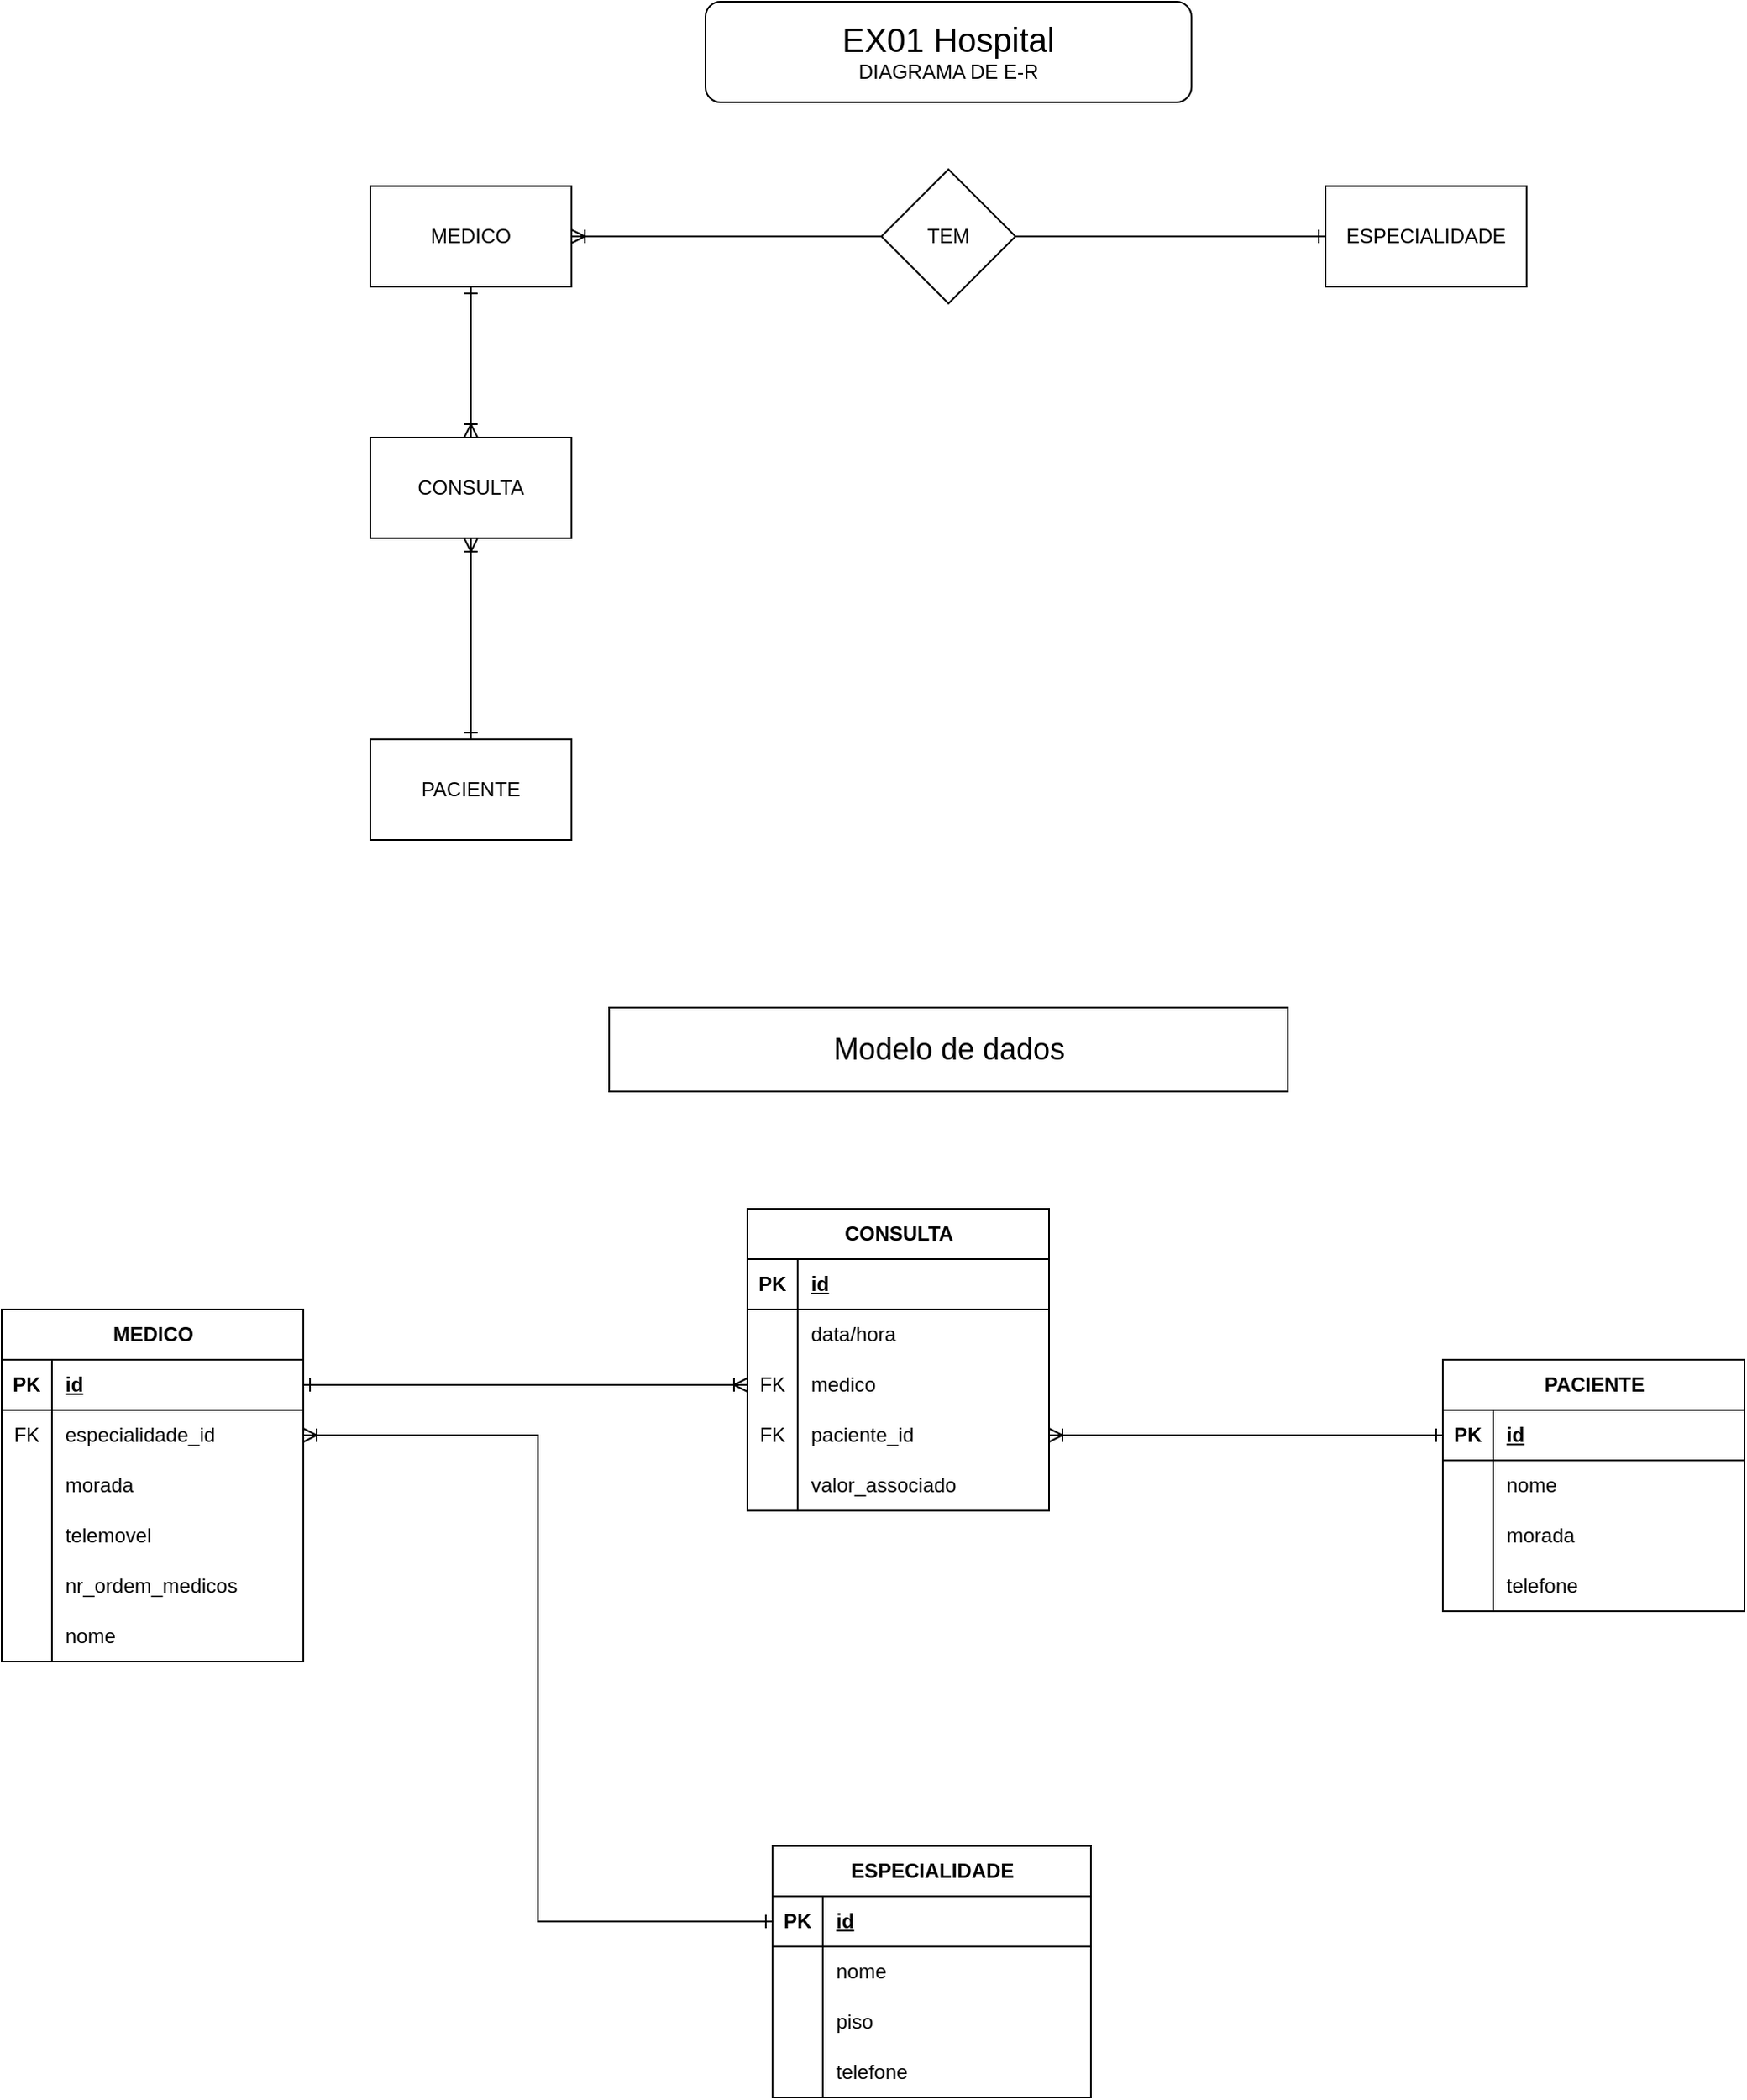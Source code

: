 <mxfile version="24.0.4" type="device">
  <diagram name="Página-1" id="3PooS2T-QB157L4cgLjG">
    <mxGraphModel dx="1434" dy="772" grid="1" gridSize="10" guides="1" tooltips="1" connect="1" arrows="1" fold="1" page="1" pageScale="1" pageWidth="827" pageHeight="1169" math="0" shadow="0">
      <root>
        <mxCell id="0" />
        <mxCell id="1" parent="0" />
        <mxCell id="dxb6r3Ei32CTa_Ysv4-C-1" value="&lt;br&gt;Modelo de dados&lt;div style=&quot;font-size: 18px;&quot;&gt;&lt;br style=&quot;font-size: 18px;&quot;&gt;&lt;/div&gt;" style="rounded=0;whiteSpace=wrap;html=1;fontSize=18;" parent="1" vertex="1">
          <mxGeometry x="552.5" y="640" width="405" height="50" as="geometry" />
        </mxCell>
        <mxCell id="dxb6r3Ei32CTa_Ysv4-C-2" value="MEDICO" style="shape=table;startSize=30;container=1;collapsible=1;childLayout=tableLayout;fixedRows=1;rowLines=0;fontStyle=1;align=center;resizeLast=1;html=1;" parent="1" vertex="1">
          <mxGeometry x="190" y="820" width="180" height="210" as="geometry" />
        </mxCell>
        <mxCell id="dxb6r3Ei32CTa_Ysv4-C-3" value="" style="shape=tableRow;horizontal=0;startSize=0;swimlaneHead=0;swimlaneBody=0;fillColor=none;collapsible=0;dropTarget=0;points=[[0,0.5],[1,0.5]];portConstraint=eastwest;top=0;left=0;right=0;bottom=1;" parent="dxb6r3Ei32CTa_Ysv4-C-2" vertex="1">
          <mxGeometry y="30" width="180" height="30" as="geometry" />
        </mxCell>
        <mxCell id="dxb6r3Ei32CTa_Ysv4-C-4" value="PK" style="shape=partialRectangle;connectable=0;fillColor=none;top=0;left=0;bottom=0;right=0;fontStyle=1;overflow=hidden;whiteSpace=wrap;html=1;" parent="dxb6r3Ei32CTa_Ysv4-C-3" vertex="1">
          <mxGeometry width="30" height="30" as="geometry">
            <mxRectangle width="30" height="30" as="alternateBounds" />
          </mxGeometry>
        </mxCell>
        <mxCell id="dxb6r3Ei32CTa_Ysv4-C-5" value="id" style="shape=partialRectangle;connectable=0;fillColor=none;top=0;left=0;bottom=0;right=0;align=left;spacingLeft=6;fontStyle=5;overflow=hidden;whiteSpace=wrap;html=1;" parent="dxb6r3Ei32CTa_Ysv4-C-3" vertex="1">
          <mxGeometry x="30" width="150" height="30" as="geometry">
            <mxRectangle width="150" height="30" as="alternateBounds" />
          </mxGeometry>
        </mxCell>
        <mxCell id="dxb6r3Ei32CTa_Ysv4-C-6" value="" style="shape=tableRow;horizontal=0;startSize=0;swimlaneHead=0;swimlaneBody=0;fillColor=none;collapsible=0;dropTarget=0;points=[[0,0.5],[1,0.5]];portConstraint=eastwest;top=0;left=0;right=0;bottom=0;" parent="dxb6r3Ei32CTa_Ysv4-C-2" vertex="1">
          <mxGeometry y="60" width="180" height="30" as="geometry" />
        </mxCell>
        <mxCell id="dxb6r3Ei32CTa_Ysv4-C-7" value="FK" style="shape=partialRectangle;connectable=0;fillColor=none;top=0;left=0;bottom=0;right=0;editable=1;overflow=hidden;whiteSpace=wrap;html=1;" parent="dxb6r3Ei32CTa_Ysv4-C-6" vertex="1">
          <mxGeometry width="30" height="30" as="geometry">
            <mxRectangle width="30" height="30" as="alternateBounds" />
          </mxGeometry>
        </mxCell>
        <mxCell id="dxb6r3Ei32CTa_Ysv4-C-8" value="especialidade_id" style="shape=partialRectangle;connectable=0;fillColor=none;top=0;left=0;bottom=0;right=0;align=left;spacingLeft=6;overflow=hidden;whiteSpace=wrap;html=1;" parent="dxb6r3Ei32CTa_Ysv4-C-6" vertex="1">
          <mxGeometry x="30" width="150" height="30" as="geometry">
            <mxRectangle width="150" height="30" as="alternateBounds" />
          </mxGeometry>
        </mxCell>
        <mxCell id="dxb6r3Ei32CTa_Ysv4-C-9" value="" style="shape=tableRow;horizontal=0;startSize=0;swimlaneHead=0;swimlaneBody=0;fillColor=none;collapsible=0;dropTarget=0;points=[[0,0.5],[1,0.5]];portConstraint=eastwest;top=0;left=0;right=0;bottom=0;" parent="dxb6r3Ei32CTa_Ysv4-C-2" vertex="1">
          <mxGeometry y="90" width="180" height="30" as="geometry" />
        </mxCell>
        <mxCell id="dxb6r3Ei32CTa_Ysv4-C-10" value="" style="shape=partialRectangle;connectable=0;fillColor=none;top=0;left=0;bottom=0;right=0;editable=1;overflow=hidden;whiteSpace=wrap;html=1;" parent="dxb6r3Ei32CTa_Ysv4-C-9" vertex="1">
          <mxGeometry width="30" height="30" as="geometry">
            <mxRectangle width="30" height="30" as="alternateBounds" />
          </mxGeometry>
        </mxCell>
        <mxCell id="dxb6r3Ei32CTa_Ysv4-C-11" value="morada" style="shape=partialRectangle;connectable=0;fillColor=none;top=0;left=0;bottom=0;right=0;align=left;spacingLeft=6;overflow=hidden;whiteSpace=wrap;html=1;" parent="dxb6r3Ei32CTa_Ysv4-C-9" vertex="1">
          <mxGeometry x="30" width="150" height="30" as="geometry">
            <mxRectangle width="150" height="30" as="alternateBounds" />
          </mxGeometry>
        </mxCell>
        <mxCell id="dxb6r3Ei32CTa_Ysv4-C-12" value="" style="shape=tableRow;horizontal=0;startSize=0;swimlaneHead=0;swimlaneBody=0;fillColor=none;collapsible=0;dropTarget=0;points=[[0,0.5],[1,0.5]];portConstraint=eastwest;top=0;left=0;right=0;bottom=0;" parent="dxb6r3Ei32CTa_Ysv4-C-2" vertex="1">
          <mxGeometry y="120" width="180" height="30" as="geometry" />
        </mxCell>
        <mxCell id="dxb6r3Ei32CTa_Ysv4-C-13" value="" style="shape=partialRectangle;connectable=0;fillColor=none;top=0;left=0;bottom=0;right=0;editable=1;overflow=hidden;whiteSpace=wrap;html=1;" parent="dxb6r3Ei32CTa_Ysv4-C-12" vertex="1">
          <mxGeometry width="30" height="30" as="geometry">
            <mxRectangle width="30" height="30" as="alternateBounds" />
          </mxGeometry>
        </mxCell>
        <mxCell id="dxb6r3Ei32CTa_Ysv4-C-14" value="telemovel" style="shape=partialRectangle;connectable=0;fillColor=none;top=0;left=0;bottom=0;right=0;align=left;spacingLeft=6;overflow=hidden;whiteSpace=wrap;html=1;" parent="dxb6r3Ei32CTa_Ysv4-C-12" vertex="1">
          <mxGeometry x="30" width="150" height="30" as="geometry">
            <mxRectangle width="150" height="30" as="alternateBounds" />
          </mxGeometry>
        </mxCell>
        <mxCell id="dxb6r3Ei32CTa_Ysv4-C-68" value="" style="shape=tableRow;horizontal=0;startSize=0;swimlaneHead=0;swimlaneBody=0;fillColor=none;collapsible=0;dropTarget=0;points=[[0,0.5],[1,0.5]];portConstraint=eastwest;top=0;left=0;right=0;bottom=0;" parent="dxb6r3Ei32CTa_Ysv4-C-2" vertex="1">
          <mxGeometry y="150" width="180" height="30" as="geometry" />
        </mxCell>
        <mxCell id="dxb6r3Ei32CTa_Ysv4-C-69" value="" style="shape=partialRectangle;connectable=0;fillColor=none;top=0;left=0;bottom=0;right=0;editable=1;overflow=hidden;whiteSpace=wrap;html=1;" parent="dxb6r3Ei32CTa_Ysv4-C-68" vertex="1">
          <mxGeometry width="30" height="30" as="geometry">
            <mxRectangle width="30" height="30" as="alternateBounds" />
          </mxGeometry>
        </mxCell>
        <mxCell id="dxb6r3Ei32CTa_Ysv4-C-70" value="nr_ordem_medicos" style="shape=partialRectangle;connectable=0;fillColor=none;top=0;left=0;bottom=0;right=0;align=left;spacingLeft=6;overflow=hidden;whiteSpace=wrap;html=1;" parent="dxb6r3Ei32CTa_Ysv4-C-68" vertex="1">
          <mxGeometry x="30" width="150" height="30" as="geometry">
            <mxRectangle width="150" height="30" as="alternateBounds" />
          </mxGeometry>
        </mxCell>
        <mxCell id="dxb6r3Ei32CTa_Ysv4-C-71" value="" style="shape=tableRow;horizontal=0;startSize=0;swimlaneHead=0;swimlaneBody=0;fillColor=none;collapsible=0;dropTarget=0;points=[[0,0.5],[1,0.5]];portConstraint=eastwest;top=0;left=0;right=0;bottom=0;" parent="dxb6r3Ei32CTa_Ysv4-C-2" vertex="1">
          <mxGeometry y="180" width="180" height="30" as="geometry" />
        </mxCell>
        <mxCell id="dxb6r3Ei32CTa_Ysv4-C-72" value="" style="shape=partialRectangle;connectable=0;fillColor=none;top=0;left=0;bottom=0;right=0;editable=1;overflow=hidden;whiteSpace=wrap;html=1;" parent="dxb6r3Ei32CTa_Ysv4-C-71" vertex="1">
          <mxGeometry width="30" height="30" as="geometry">
            <mxRectangle width="30" height="30" as="alternateBounds" />
          </mxGeometry>
        </mxCell>
        <mxCell id="dxb6r3Ei32CTa_Ysv4-C-73" value="" style="shape=partialRectangle;connectable=0;fillColor=none;top=0;left=0;bottom=0;right=0;align=left;spacingLeft=6;overflow=hidden;whiteSpace=wrap;html=1;" parent="dxb6r3Ei32CTa_Ysv4-C-71" vertex="1">
          <mxGeometry x="30" width="150" height="30" as="geometry">
            <mxRectangle width="150" height="30" as="alternateBounds" />
          </mxGeometry>
        </mxCell>
        <mxCell id="dxb6r3Ei32CTa_Ysv4-C-15" value="PACIENTE" style="shape=table;startSize=30;container=1;collapsible=1;childLayout=tableLayout;fixedRows=1;rowLines=0;fontStyle=1;align=center;resizeLast=1;html=1;" parent="1" vertex="1">
          <mxGeometry x="1050" y="850" width="180" height="150" as="geometry" />
        </mxCell>
        <mxCell id="dxb6r3Ei32CTa_Ysv4-C-16" value="" style="shape=tableRow;horizontal=0;startSize=0;swimlaneHead=0;swimlaneBody=0;fillColor=none;collapsible=0;dropTarget=0;points=[[0,0.5],[1,0.5]];portConstraint=eastwest;top=0;left=0;right=0;bottom=1;" parent="dxb6r3Ei32CTa_Ysv4-C-15" vertex="1">
          <mxGeometry y="30" width="180" height="30" as="geometry" />
        </mxCell>
        <mxCell id="dxb6r3Ei32CTa_Ysv4-C-17" value="PK" style="shape=partialRectangle;connectable=0;fillColor=none;top=0;left=0;bottom=0;right=0;fontStyle=1;overflow=hidden;whiteSpace=wrap;html=1;" parent="dxb6r3Ei32CTa_Ysv4-C-16" vertex="1">
          <mxGeometry width="30" height="30" as="geometry">
            <mxRectangle width="30" height="30" as="alternateBounds" />
          </mxGeometry>
        </mxCell>
        <mxCell id="dxb6r3Ei32CTa_Ysv4-C-18" value="id" style="shape=partialRectangle;connectable=0;fillColor=none;top=0;left=0;bottom=0;right=0;align=left;spacingLeft=6;fontStyle=5;overflow=hidden;whiteSpace=wrap;html=1;" parent="dxb6r3Ei32CTa_Ysv4-C-16" vertex="1">
          <mxGeometry x="30" width="150" height="30" as="geometry">
            <mxRectangle width="150" height="30" as="alternateBounds" />
          </mxGeometry>
        </mxCell>
        <mxCell id="dxb6r3Ei32CTa_Ysv4-C-19" value="" style="shape=tableRow;horizontal=0;startSize=0;swimlaneHead=0;swimlaneBody=0;fillColor=none;collapsible=0;dropTarget=0;points=[[0,0.5],[1,0.5]];portConstraint=eastwest;top=0;left=0;right=0;bottom=0;" parent="dxb6r3Ei32CTa_Ysv4-C-15" vertex="1">
          <mxGeometry y="60" width="180" height="30" as="geometry" />
        </mxCell>
        <mxCell id="dxb6r3Ei32CTa_Ysv4-C-20" value="" style="shape=partialRectangle;connectable=0;fillColor=none;top=0;left=0;bottom=0;right=0;editable=1;overflow=hidden;whiteSpace=wrap;html=1;" parent="dxb6r3Ei32CTa_Ysv4-C-19" vertex="1">
          <mxGeometry width="30" height="30" as="geometry">
            <mxRectangle width="30" height="30" as="alternateBounds" />
          </mxGeometry>
        </mxCell>
        <mxCell id="dxb6r3Ei32CTa_Ysv4-C-21" value="nome" style="shape=partialRectangle;connectable=0;fillColor=none;top=0;left=0;bottom=0;right=0;align=left;spacingLeft=6;overflow=hidden;whiteSpace=wrap;html=1;" parent="dxb6r3Ei32CTa_Ysv4-C-19" vertex="1">
          <mxGeometry x="30" width="150" height="30" as="geometry">
            <mxRectangle width="150" height="30" as="alternateBounds" />
          </mxGeometry>
        </mxCell>
        <mxCell id="dxb6r3Ei32CTa_Ysv4-C-22" value="" style="shape=tableRow;horizontal=0;startSize=0;swimlaneHead=0;swimlaneBody=0;fillColor=none;collapsible=0;dropTarget=0;points=[[0,0.5],[1,0.5]];portConstraint=eastwest;top=0;left=0;right=0;bottom=0;" parent="dxb6r3Ei32CTa_Ysv4-C-15" vertex="1">
          <mxGeometry y="90" width="180" height="30" as="geometry" />
        </mxCell>
        <mxCell id="dxb6r3Ei32CTa_Ysv4-C-23" value="" style="shape=partialRectangle;connectable=0;fillColor=none;top=0;left=0;bottom=0;right=0;editable=1;overflow=hidden;whiteSpace=wrap;html=1;" parent="dxb6r3Ei32CTa_Ysv4-C-22" vertex="1">
          <mxGeometry width="30" height="30" as="geometry">
            <mxRectangle width="30" height="30" as="alternateBounds" />
          </mxGeometry>
        </mxCell>
        <mxCell id="dxb6r3Ei32CTa_Ysv4-C-24" value="morada" style="shape=partialRectangle;connectable=0;fillColor=none;top=0;left=0;bottom=0;right=0;align=left;spacingLeft=6;overflow=hidden;whiteSpace=wrap;html=1;" parent="dxb6r3Ei32CTa_Ysv4-C-22" vertex="1">
          <mxGeometry x="30" width="150" height="30" as="geometry">
            <mxRectangle width="150" height="30" as="alternateBounds" />
          </mxGeometry>
        </mxCell>
        <mxCell id="dxb6r3Ei32CTa_Ysv4-C-25" value="" style="shape=tableRow;horizontal=0;startSize=0;swimlaneHead=0;swimlaneBody=0;fillColor=none;collapsible=0;dropTarget=0;points=[[0,0.5],[1,0.5]];portConstraint=eastwest;top=0;left=0;right=0;bottom=0;" parent="dxb6r3Ei32CTa_Ysv4-C-15" vertex="1">
          <mxGeometry y="120" width="180" height="30" as="geometry" />
        </mxCell>
        <mxCell id="dxb6r3Ei32CTa_Ysv4-C-26" value="" style="shape=partialRectangle;connectable=0;fillColor=none;top=0;left=0;bottom=0;right=0;editable=1;overflow=hidden;whiteSpace=wrap;html=1;" parent="dxb6r3Ei32CTa_Ysv4-C-25" vertex="1">
          <mxGeometry width="30" height="30" as="geometry">
            <mxRectangle width="30" height="30" as="alternateBounds" />
          </mxGeometry>
        </mxCell>
        <mxCell id="dxb6r3Ei32CTa_Ysv4-C-27" value="telefone" style="shape=partialRectangle;connectable=0;fillColor=none;top=0;left=0;bottom=0;right=0;align=left;spacingLeft=6;overflow=hidden;whiteSpace=wrap;html=1;" parent="dxb6r3Ei32CTa_Ysv4-C-25" vertex="1">
          <mxGeometry x="30" width="150" height="30" as="geometry">
            <mxRectangle width="150" height="30" as="alternateBounds" />
          </mxGeometry>
        </mxCell>
        <mxCell id="dxb6r3Ei32CTa_Ysv4-C-28" value="ESPECIALIDADE" style="shape=table;startSize=30;container=1;collapsible=1;childLayout=tableLayout;fixedRows=1;rowLines=0;fontStyle=1;align=center;resizeLast=1;html=1;" parent="1" vertex="1">
          <mxGeometry x="650" y="1140" width="190" height="150" as="geometry" />
        </mxCell>
        <mxCell id="dxb6r3Ei32CTa_Ysv4-C-29" value="" style="shape=tableRow;horizontal=0;startSize=0;swimlaneHead=0;swimlaneBody=0;fillColor=none;collapsible=0;dropTarget=0;points=[[0,0.5],[1,0.5]];portConstraint=eastwest;top=0;left=0;right=0;bottom=1;" parent="dxb6r3Ei32CTa_Ysv4-C-28" vertex="1">
          <mxGeometry y="30" width="190" height="30" as="geometry" />
        </mxCell>
        <mxCell id="dxb6r3Ei32CTa_Ysv4-C-30" value="PK" style="shape=partialRectangle;connectable=0;fillColor=none;top=0;left=0;bottom=0;right=0;fontStyle=1;overflow=hidden;whiteSpace=wrap;html=1;" parent="dxb6r3Ei32CTa_Ysv4-C-29" vertex="1">
          <mxGeometry width="30" height="30" as="geometry">
            <mxRectangle width="30" height="30" as="alternateBounds" />
          </mxGeometry>
        </mxCell>
        <mxCell id="dxb6r3Ei32CTa_Ysv4-C-31" value="id" style="shape=partialRectangle;connectable=0;fillColor=none;top=0;left=0;bottom=0;right=0;align=left;spacingLeft=6;fontStyle=5;overflow=hidden;whiteSpace=wrap;html=1;" parent="dxb6r3Ei32CTa_Ysv4-C-29" vertex="1">
          <mxGeometry x="30" width="160" height="30" as="geometry">
            <mxRectangle width="160" height="30" as="alternateBounds" />
          </mxGeometry>
        </mxCell>
        <mxCell id="dxb6r3Ei32CTa_Ysv4-C-32" value="" style="shape=tableRow;horizontal=0;startSize=0;swimlaneHead=0;swimlaneBody=0;fillColor=none;collapsible=0;dropTarget=0;points=[[0,0.5],[1,0.5]];portConstraint=eastwest;top=0;left=0;right=0;bottom=0;" parent="dxb6r3Ei32CTa_Ysv4-C-28" vertex="1">
          <mxGeometry y="60" width="190" height="30" as="geometry" />
        </mxCell>
        <mxCell id="dxb6r3Ei32CTa_Ysv4-C-33" value="" style="shape=partialRectangle;connectable=0;fillColor=none;top=0;left=0;bottom=0;right=0;editable=1;overflow=hidden;whiteSpace=wrap;html=1;" parent="dxb6r3Ei32CTa_Ysv4-C-32" vertex="1">
          <mxGeometry width="30" height="30" as="geometry">
            <mxRectangle width="30" height="30" as="alternateBounds" />
          </mxGeometry>
        </mxCell>
        <mxCell id="dxb6r3Ei32CTa_Ysv4-C-34" value="nome" style="shape=partialRectangle;connectable=0;fillColor=none;top=0;left=0;bottom=0;right=0;align=left;spacingLeft=6;overflow=hidden;whiteSpace=wrap;html=1;" parent="dxb6r3Ei32CTa_Ysv4-C-32" vertex="1">
          <mxGeometry x="30" width="160" height="30" as="geometry">
            <mxRectangle width="160" height="30" as="alternateBounds" />
          </mxGeometry>
        </mxCell>
        <mxCell id="dxb6r3Ei32CTa_Ysv4-C-35" value="" style="shape=tableRow;horizontal=0;startSize=0;swimlaneHead=0;swimlaneBody=0;fillColor=none;collapsible=0;dropTarget=0;points=[[0,0.5],[1,0.5]];portConstraint=eastwest;top=0;left=0;right=0;bottom=0;" parent="dxb6r3Ei32CTa_Ysv4-C-28" vertex="1">
          <mxGeometry y="90" width="190" height="30" as="geometry" />
        </mxCell>
        <mxCell id="dxb6r3Ei32CTa_Ysv4-C-36" value="" style="shape=partialRectangle;connectable=0;fillColor=none;top=0;left=0;bottom=0;right=0;editable=1;overflow=hidden;whiteSpace=wrap;html=1;" parent="dxb6r3Ei32CTa_Ysv4-C-35" vertex="1">
          <mxGeometry width="30" height="30" as="geometry">
            <mxRectangle width="30" height="30" as="alternateBounds" />
          </mxGeometry>
        </mxCell>
        <mxCell id="dxb6r3Ei32CTa_Ysv4-C-37" value="piso" style="shape=partialRectangle;connectable=0;fillColor=none;top=0;left=0;bottom=0;right=0;align=left;spacingLeft=6;overflow=hidden;whiteSpace=wrap;html=1;" parent="dxb6r3Ei32CTa_Ysv4-C-35" vertex="1">
          <mxGeometry x="30" width="160" height="30" as="geometry">
            <mxRectangle width="160" height="30" as="alternateBounds" />
          </mxGeometry>
        </mxCell>
        <mxCell id="dxb6r3Ei32CTa_Ysv4-C-38" value="" style="shape=tableRow;horizontal=0;startSize=0;swimlaneHead=0;swimlaneBody=0;fillColor=none;collapsible=0;dropTarget=0;points=[[0,0.5],[1,0.5]];portConstraint=eastwest;top=0;left=0;right=0;bottom=0;" parent="dxb6r3Ei32CTa_Ysv4-C-28" vertex="1">
          <mxGeometry y="120" width="190" height="30" as="geometry" />
        </mxCell>
        <mxCell id="dxb6r3Ei32CTa_Ysv4-C-39" value="" style="shape=partialRectangle;connectable=0;fillColor=none;top=0;left=0;bottom=0;right=0;editable=1;overflow=hidden;whiteSpace=wrap;html=1;" parent="dxb6r3Ei32CTa_Ysv4-C-38" vertex="1">
          <mxGeometry width="30" height="30" as="geometry">
            <mxRectangle width="30" height="30" as="alternateBounds" />
          </mxGeometry>
        </mxCell>
        <mxCell id="dxb6r3Ei32CTa_Ysv4-C-40" value="telefone" style="shape=partialRectangle;connectable=0;fillColor=none;top=0;left=0;bottom=0;right=0;align=left;spacingLeft=6;overflow=hidden;whiteSpace=wrap;html=1;" parent="dxb6r3Ei32CTa_Ysv4-C-38" vertex="1">
          <mxGeometry x="30" width="160" height="30" as="geometry">
            <mxRectangle width="160" height="30" as="alternateBounds" />
          </mxGeometry>
        </mxCell>
        <mxCell id="dxb6r3Ei32CTa_Ysv4-C-42" value="&lt;font style=&quot;font-size: 20px;&quot;&gt;EX01 Hospital&lt;/font&gt;&lt;br&gt;DIAGRAMA DE E-R" style="rounded=1;whiteSpace=wrap;html=1;" parent="1" vertex="1">
          <mxGeometry x="610" y="40" width="290" height="60" as="geometry" />
        </mxCell>
        <mxCell id="dxb6r3Ei32CTa_Ysv4-C-49" style="edgeStyle=orthogonalEdgeStyle;rounded=0;orthogonalLoop=1;jettySize=auto;html=1;endArrow=ERoneToMany;endFill=0;exitX=0;exitY=0.5;exitDx=0;exitDy=0;" parent="1" source="dxb6r3Ei32CTa_Ysv4-C-48" target="dxb6r3Ei32CTa_Ysv4-C-44" edge="1">
          <mxGeometry relative="1" as="geometry" />
        </mxCell>
        <mxCell id="dxb6r3Ei32CTa_Ysv4-C-51" style="edgeStyle=orthogonalEdgeStyle;rounded=0;orthogonalLoop=1;jettySize=auto;html=1;endArrow=ERoneToMany;endFill=0;entryX=0.5;entryY=0;entryDx=0;entryDy=0;startArrow=ERone;startFill=0;" parent="1" source="dxb6r3Ei32CTa_Ysv4-C-44" target="dxb6r3Ei32CTa_Ysv4-C-45" edge="1">
          <mxGeometry relative="1" as="geometry" />
        </mxCell>
        <mxCell id="dxb6r3Ei32CTa_Ysv4-C-44" value="MEDICO" style="rounded=0;whiteSpace=wrap;html=1;" parent="1" vertex="1">
          <mxGeometry x="410" y="150" width="120" height="60" as="geometry" />
        </mxCell>
        <mxCell id="dxb6r3Ei32CTa_Ysv4-C-45" value="CONSULTA" style="rounded=0;whiteSpace=wrap;html=1;" parent="1" vertex="1">
          <mxGeometry x="410" y="300" width="120" height="60" as="geometry" />
        </mxCell>
        <mxCell id="dxb6r3Ei32CTa_Ysv4-C-50" style="edgeStyle=orthogonalEdgeStyle;rounded=0;orthogonalLoop=1;jettySize=auto;html=1;endArrow=ERone;endFill=0;exitX=1;exitY=0.5;exitDx=0;exitDy=0;" parent="1" source="dxb6r3Ei32CTa_Ysv4-C-48" target="dxb6r3Ei32CTa_Ysv4-C-46" edge="1">
          <mxGeometry relative="1" as="geometry" />
        </mxCell>
        <mxCell id="dxb6r3Ei32CTa_Ysv4-C-46" value="ESPECIALIDADE" style="rounded=0;whiteSpace=wrap;html=1;" parent="1" vertex="1">
          <mxGeometry x="980" y="150" width="120" height="60" as="geometry" />
        </mxCell>
        <mxCell id="dxb6r3Ei32CTa_Ysv4-C-52" style="edgeStyle=orthogonalEdgeStyle;rounded=0;orthogonalLoop=1;jettySize=auto;html=1;endArrow=ERoneToMany;endFill=0;entryX=0.5;entryY=1;entryDx=0;entryDy=0;" parent="1" source="dxb6r3Ei32CTa_Ysv4-C-47" target="dxb6r3Ei32CTa_Ysv4-C-45" edge="1">
          <mxGeometry relative="1" as="geometry" />
        </mxCell>
        <mxCell id="dxb6r3Ei32CTa_Ysv4-C-53" value="" style="edgeStyle=orthogonalEdgeStyle;rounded=0;orthogonalLoop=1;jettySize=auto;html=1;endArrow=none;endFill=0;startArrow=ERone;startFill=0;" parent="1" source="dxb6r3Ei32CTa_Ysv4-C-47" target="dxb6r3Ei32CTa_Ysv4-C-45" edge="1">
          <mxGeometry relative="1" as="geometry" />
        </mxCell>
        <mxCell id="dxb6r3Ei32CTa_Ysv4-C-54" value="" style="edgeStyle=orthogonalEdgeStyle;rounded=0;orthogonalLoop=1;jettySize=auto;html=1;endArrow=none;endFill=0;" parent="1" source="dxb6r3Ei32CTa_Ysv4-C-47" target="dxb6r3Ei32CTa_Ysv4-C-45" edge="1">
          <mxGeometry relative="1" as="geometry" />
        </mxCell>
        <mxCell id="dxb6r3Ei32CTa_Ysv4-C-47" value="PACIENTE" style="rounded=0;whiteSpace=wrap;html=1;" parent="1" vertex="1">
          <mxGeometry x="410" y="480" width="120" height="60" as="geometry" />
        </mxCell>
        <mxCell id="dxb6r3Ei32CTa_Ysv4-C-48" value="TEM" style="rhombus;whiteSpace=wrap;html=1;" parent="1" vertex="1">
          <mxGeometry x="715" y="140" width="80" height="80" as="geometry" />
        </mxCell>
        <mxCell id="dxb6r3Ei32CTa_Ysv4-C-55" value="CONSULTA" style="shape=table;startSize=30;container=1;collapsible=1;childLayout=tableLayout;fixedRows=1;rowLines=0;fontStyle=1;align=center;resizeLast=1;html=1;" parent="1" vertex="1">
          <mxGeometry x="635" y="760" width="180" height="180" as="geometry" />
        </mxCell>
        <mxCell id="dxb6r3Ei32CTa_Ysv4-C-56" value="" style="shape=tableRow;horizontal=0;startSize=0;swimlaneHead=0;swimlaneBody=0;fillColor=none;collapsible=0;dropTarget=0;points=[[0,0.5],[1,0.5]];portConstraint=eastwest;top=0;left=0;right=0;bottom=1;" parent="dxb6r3Ei32CTa_Ysv4-C-55" vertex="1">
          <mxGeometry y="30" width="180" height="30" as="geometry" />
        </mxCell>
        <mxCell id="dxb6r3Ei32CTa_Ysv4-C-57" value="PK" style="shape=partialRectangle;connectable=0;fillColor=none;top=0;left=0;bottom=0;right=0;fontStyle=1;overflow=hidden;whiteSpace=wrap;html=1;" parent="dxb6r3Ei32CTa_Ysv4-C-56" vertex="1">
          <mxGeometry width="30" height="30" as="geometry">
            <mxRectangle width="30" height="30" as="alternateBounds" />
          </mxGeometry>
        </mxCell>
        <mxCell id="dxb6r3Ei32CTa_Ysv4-C-58" value="id" style="shape=partialRectangle;connectable=0;fillColor=none;top=0;left=0;bottom=0;right=0;align=left;spacingLeft=6;fontStyle=5;overflow=hidden;whiteSpace=wrap;html=1;" parent="dxb6r3Ei32CTa_Ysv4-C-56" vertex="1">
          <mxGeometry x="30" width="150" height="30" as="geometry">
            <mxRectangle width="150" height="30" as="alternateBounds" />
          </mxGeometry>
        </mxCell>
        <mxCell id="dxb6r3Ei32CTa_Ysv4-C-59" value="" style="shape=tableRow;horizontal=0;startSize=0;swimlaneHead=0;swimlaneBody=0;fillColor=none;collapsible=0;dropTarget=0;points=[[0,0.5],[1,0.5]];portConstraint=eastwest;top=0;left=0;right=0;bottom=0;" parent="dxb6r3Ei32CTa_Ysv4-C-55" vertex="1">
          <mxGeometry y="60" width="180" height="30" as="geometry" />
        </mxCell>
        <mxCell id="dxb6r3Ei32CTa_Ysv4-C-60" value="" style="shape=partialRectangle;connectable=0;fillColor=none;top=0;left=0;bottom=0;right=0;editable=1;overflow=hidden;whiteSpace=wrap;html=1;" parent="dxb6r3Ei32CTa_Ysv4-C-59" vertex="1">
          <mxGeometry width="30" height="30" as="geometry">
            <mxRectangle width="30" height="30" as="alternateBounds" />
          </mxGeometry>
        </mxCell>
        <mxCell id="dxb6r3Ei32CTa_Ysv4-C-61" value="data/hora" style="shape=partialRectangle;connectable=0;fillColor=none;top=0;left=0;bottom=0;right=0;align=left;spacingLeft=6;overflow=hidden;whiteSpace=wrap;html=1;" parent="dxb6r3Ei32CTa_Ysv4-C-59" vertex="1">
          <mxGeometry x="30" width="150" height="30" as="geometry">
            <mxRectangle width="150" height="30" as="alternateBounds" />
          </mxGeometry>
        </mxCell>
        <mxCell id="dxb6r3Ei32CTa_Ysv4-C-62" value="" style="shape=tableRow;horizontal=0;startSize=0;swimlaneHead=0;swimlaneBody=0;fillColor=none;collapsible=0;dropTarget=0;points=[[0,0.5],[1,0.5]];portConstraint=eastwest;top=0;left=0;right=0;bottom=0;" parent="dxb6r3Ei32CTa_Ysv4-C-55" vertex="1">
          <mxGeometry y="90" width="180" height="30" as="geometry" />
        </mxCell>
        <mxCell id="dxb6r3Ei32CTa_Ysv4-C-63" value="FK" style="shape=partialRectangle;connectable=0;fillColor=none;top=0;left=0;bottom=0;right=0;editable=1;overflow=hidden;whiteSpace=wrap;html=1;" parent="dxb6r3Ei32CTa_Ysv4-C-62" vertex="1">
          <mxGeometry width="30" height="30" as="geometry">
            <mxRectangle width="30" height="30" as="alternateBounds" />
          </mxGeometry>
        </mxCell>
        <mxCell id="dxb6r3Ei32CTa_Ysv4-C-64" value="medico" style="shape=partialRectangle;connectable=0;fillColor=none;top=0;left=0;bottom=0;right=0;align=left;spacingLeft=6;overflow=hidden;whiteSpace=wrap;html=1;" parent="dxb6r3Ei32CTa_Ysv4-C-62" vertex="1">
          <mxGeometry x="30" width="150" height="30" as="geometry">
            <mxRectangle width="150" height="30" as="alternateBounds" />
          </mxGeometry>
        </mxCell>
        <mxCell id="dxb6r3Ei32CTa_Ysv4-C-65" value="" style="shape=tableRow;horizontal=0;startSize=0;swimlaneHead=0;swimlaneBody=0;fillColor=none;collapsible=0;dropTarget=0;points=[[0,0.5],[1,0.5]];portConstraint=eastwest;top=0;left=0;right=0;bottom=0;" parent="dxb6r3Ei32CTa_Ysv4-C-55" vertex="1">
          <mxGeometry y="120" width="180" height="30" as="geometry" />
        </mxCell>
        <mxCell id="dxb6r3Ei32CTa_Ysv4-C-66" value="FK" style="shape=partialRectangle;connectable=0;fillColor=none;top=0;left=0;bottom=0;right=0;editable=1;overflow=hidden;whiteSpace=wrap;html=1;" parent="dxb6r3Ei32CTa_Ysv4-C-65" vertex="1">
          <mxGeometry width="30" height="30" as="geometry">
            <mxRectangle width="30" height="30" as="alternateBounds" />
          </mxGeometry>
        </mxCell>
        <mxCell id="dxb6r3Ei32CTa_Ysv4-C-67" value="paciente_id" style="shape=partialRectangle;connectable=0;fillColor=none;top=0;left=0;bottom=0;right=0;align=left;spacingLeft=6;overflow=hidden;whiteSpace=wrap;html=1;" parent="dxb6r3Ei32CTa_Ysv4-C-65" vertex="1">
          <mxGeometry x="30" width="150" height="30" as="geometry">
            <mxRectangle width="150" height="30" as="alternateBounds" />
          </mxGeometry>
        </mxCell>
        <mxCell id="dxb6r3Ei32CTa_Ysv4-C-77" value="" style="shape=tableRow;horizontal=0;startSize=0;swimlaneHead=0;swimlaneBody=0;fillColor=none;collapsible=0;dropTarget=0;points=[[0,0.5],[1,0.5]];portConstraint=eastwest;top=0;left=0;right=0;bottom=0;" parent="dxb6r3Ei32CTa_Ysv4-C-55" vertex="1">
          <mxGeometry y="150" width="180" height="30" as="geometry" />
        </mxCell>
        <mxCell id="dxb6r3Ei32CTa_Ysv4-C-78" value="" style="shape=partialRectangle;connectable=0;fillColor=none;top=0;left=0;bottom=0;right=0;editable=1;overflow=hidden;whiteSpace=wrap;html=1;" parent="dxb6r3Ei32CTa_Ysv4-C-77" vertex="1">
          <mxGeometry width="30" height="30" as="geometry">
            <mxRectangle width="30" height="30" as="alternateBounds" />
          </mxGeometry>
        </mxCell>
        <mxCell id="dxb6r3Ei32CTa_Ysv4-C-79" value="valor_associado" style="shape=partialRectangle;connectable=0;fillColor=none;top=0;left=0;bottom=0;right=0;align=left;spacingLeft=6;overflow=hidden;whiteSpace=wrap;html=1;" parent="dxb6r3Ei32CTa_Ysv4-C-77" vertex="1">
          <mxGeometry x="30" width="150" height="30" as="geometry">
            <mxRectangle width="150" height="30" as="alternateBounds" />
          </mxGeometry>
        </mxCell>
        <mxCell id="dxb6r3Ei32CTa_Ysv4-C-74" value="nome" style="shape=partialRectangle;connectable=0;fillColor=none;top=0;left=0;bottom=0;right=0;align=left;spacingLeft=6;overflow=hidden;whiteSpace=wrap;html=1;" parent="1" vertex="1">
          <mxGeometry x="220" y="1000" width="150" height="30" as="geometry">
            <mxRectangle width="150" height="30" as="alternateBounds" />
          </mxGeometry>
        </mxCell>
        <mxCell id="dxb6r3Ei32CTa_Ysv4-C-76" style="edgeStyle=orthogonalEdgeStyle;rounded=0;orthogonalLoop=1;jettySize=auto;html=1;exitX=1;exitY=0.5;exitDx=0;exitDy=0;entryX=0;entryY=0.5;entryDx=0;entryDy=0;startArrow=ERoneToMany;startFill=0;endArrow=ERone;endFill=0;" parent="1" source="dxb6r3Ei32CTa_Ysv4-C-6" target="dxb6r3Ei32CTa_Ysv4-C-29" edge="1">
          <mxGeometry relative="1" as="geometry">
            <Array as="points">
              <mxPoint x="510" y="895" />
              <mxPoint x="510" y="1185" />
            </Array>
          </mxGeometry>
        </mxCell>
        <mxCell id="dxb6r3Ei32CTa_Ysv4-C-81" style="edgeStyle=orthogonalEdgeStyle;rounded=0;orthogonalLoop=1;jettySize=auto;html=1;entryX=0;entryY=0.5;entryDx=0;entryDy=0;startArrow=ERoneToMany;startFill=0;endArrow=ERone;endFill=0;" parent="1" source="dxb6r3Ei32CTa_Ysv4-C-65" target="dxb6r3Ei32CTa_Ysv4-C-16" edge="1">
          <mxGeometry relative="1" as="geometry" />
        </mxCell>
        <mxCell id="dxb6r3Ei32CTa_Ysv4-C-102" style="edgeStyle=orthogonalEdgeStyle;rounded=0;orthogonalLoop=1;jettySize=auto;html=1;entryX=1;entryY=0.5;entryDx=0;entryDy=0;endArrow=ERone;endFill=0;startArrow=ERoneToMany;startFill=0;" parent="1" source="dxb6r3Ei32CTa_Ysv4-C-62" target="dxb6r3Ei32CTa_Ysv4-C-3" edge="1">
          <mxGeometry relative="1" as="geometry" />
        </mxCell>
      </root>
    </mxGraphModel>
  </diagram>
</mxfile>
